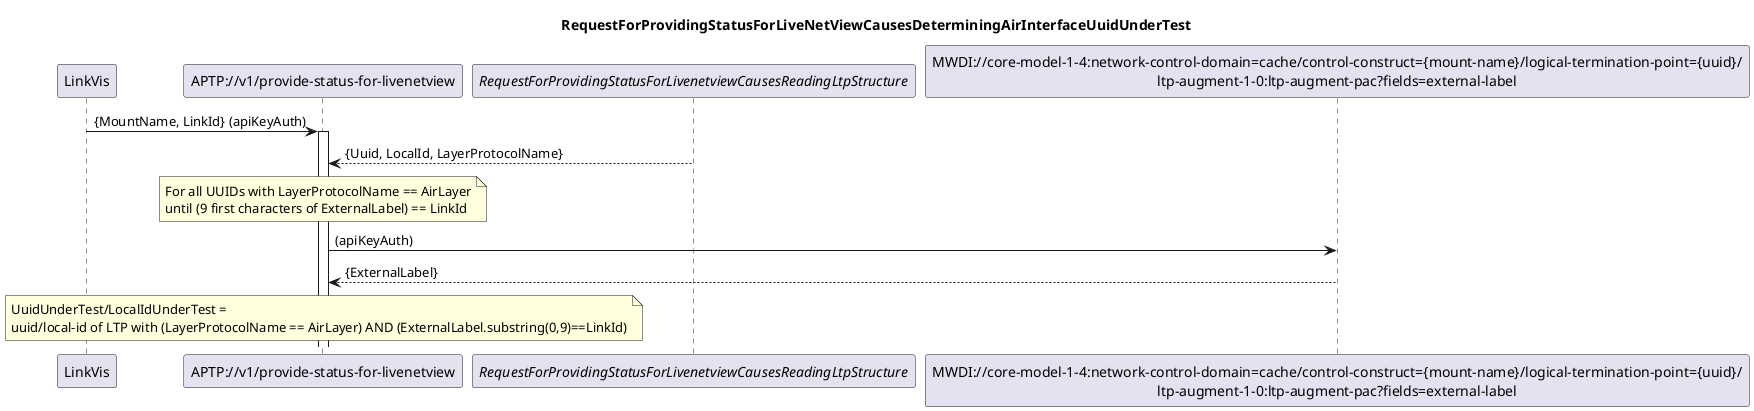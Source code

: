 @startuml 406_DeterminingAirInterfaceUnderTest
skinparam responseMessageBelowArrow true

title
RequestForProvidingStatusForLiveNetViewCausesDeterminingAirInterfaceUuidUnderTest
end title

participant "LinkVis" as LinkVis
participant "APTP://v1/provide-status-for-livenetview" as APTP_Status
participant "<i>RequestForProvidingStatusForLivenetviewCausesReadingLtpStructure</i>" as LTPs
participant "MWDI://core-model-1-4:network-control-domain=cache/control-construct={mount-name}/logical-termination-point={uuid}/\nltp-augment-1-0:ltp-augment-pac?fields=external-label" as ExternalLabel

LinkVis -> APTP_Status: {MountName, LinkId} (apiKeyAuth)
activate APTP_Status

LTPs --> APTP_Status: {Uuid, LocalId, LayerProtocolName}

note over APTP_Status
For all UUIDs with LayerProtocolName == AirLayer
until (9 first characters of ExternalLabel) == LinkId
end note

APTP_Status -> ExternalLabel: (apiKeyAuth)
ExternalLabel --> APTP_Status: {ExternalLabel}

note over APTP_Status
UuidUnderTest/LocalIdUnderTest = 
uuid/local-id of LTP with (LayerProtocolName == AirLayer) AND (ExternalLabel.substring(0,9)==LinkId)
end note

@enduml